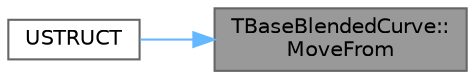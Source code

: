 digraph "TBaseBlendedCurve::MoveFrom"
{
 // INTERACTIVE_SVG=YES
 // LATEX_PDF_SIZE
  bgcolor="transparent";
  edge [fontname=Helvetica,fontsize=10,labelfontname=Helvetica,labelfontsize=10];
  node [fontname=Helvetica,fontsize=10,shape=box,height=0.2,width=0.4];
  rankdir="RL";
  Node1 [id="Node000001",label="TBaseBlendedCurve::\lMoveFrom",height=0.2,width=0.4,color="gray40", fillcolor="grey60", style="filled", fontcolor="black",tooltip="Once moved, source is invalid."];
  Node1 -> Node2 [id="edge1_Node000001_Node000002",dir="back",color="steelblue1",style="solid",tooltip=" "];
  Node2 [id="Node000002",label="USTRUCT",height=0.2,width=0.4,color="grey40", fillcolor="white", style="filled",URL="$db/d61/AnimSlotEvaluationPose_8h.html#aed56b6bb911cb0365ba1bec1a0e0ee9a",tooltip="Helper struct for Slot node pose evaluation."];
}
